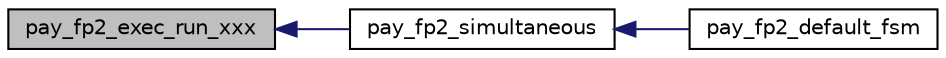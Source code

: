 digraph "pay_fp2_exec_run_xxx"
{
 // INTERACTIVE_SVG=YES
  bgcolor="transparent";
  edge [fontname="Helvetica",fontsize="10",labelfontname="Helvetica",labelfontsize="10"];
  node [fontname="Helvetica",fontsize="10",shape=record];
  rankdir="LR";
  Node1 [label="pay_fp2_exec_run_xxx",height=0.2,width=0.4,color="black", fillcolor="grey75", style="filled" fontcolor="black"];
  Node1 -> Node2 [dir="back",color="midnightblue",fontsize="10",style="solid",fontname="Helvetica"];
  Node2 [label="pay_fp2_simultaneous",height=0.2,width=0.4,color="black",URL="$cmd_payload_8h.html#a2dbf9cc89c20982ddd5cccc492e3e65b",tooltip="Check the payloads &quot;simultaneouslly&quot; and execute it in reentrant calling multiples. "];
  Node2 -> Node3 [dir="back",color="midnightblue",fontsize="10",style="solid",fontname="Helvetica"];
  Node3 [label="pay_fp2_default_fsm",height=0.2,width=0.4,color="black",URL="$cmd_payload_8h.html#a319d711d845d9e4b3d2bcd67b31a558a"];
}
